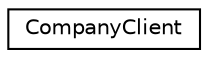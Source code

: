 digraph "Graphical Class Hierarchy"
{
  edge [fontname="Helvetica",fontsize="10",labelfontname="Helvetica",labelfontsize="10"];
  node [fontname="Helvetica",fontsize="10",shape=record];
  rankdir="LR";
  Node0 [label="CompanyClient",height=0.2,width=0.4,color="black", fillcolor="white", style="filled",URL="$classCompanyClient.html",tooltip="Represents a company that might benefit from BosHbus services. "];
}
